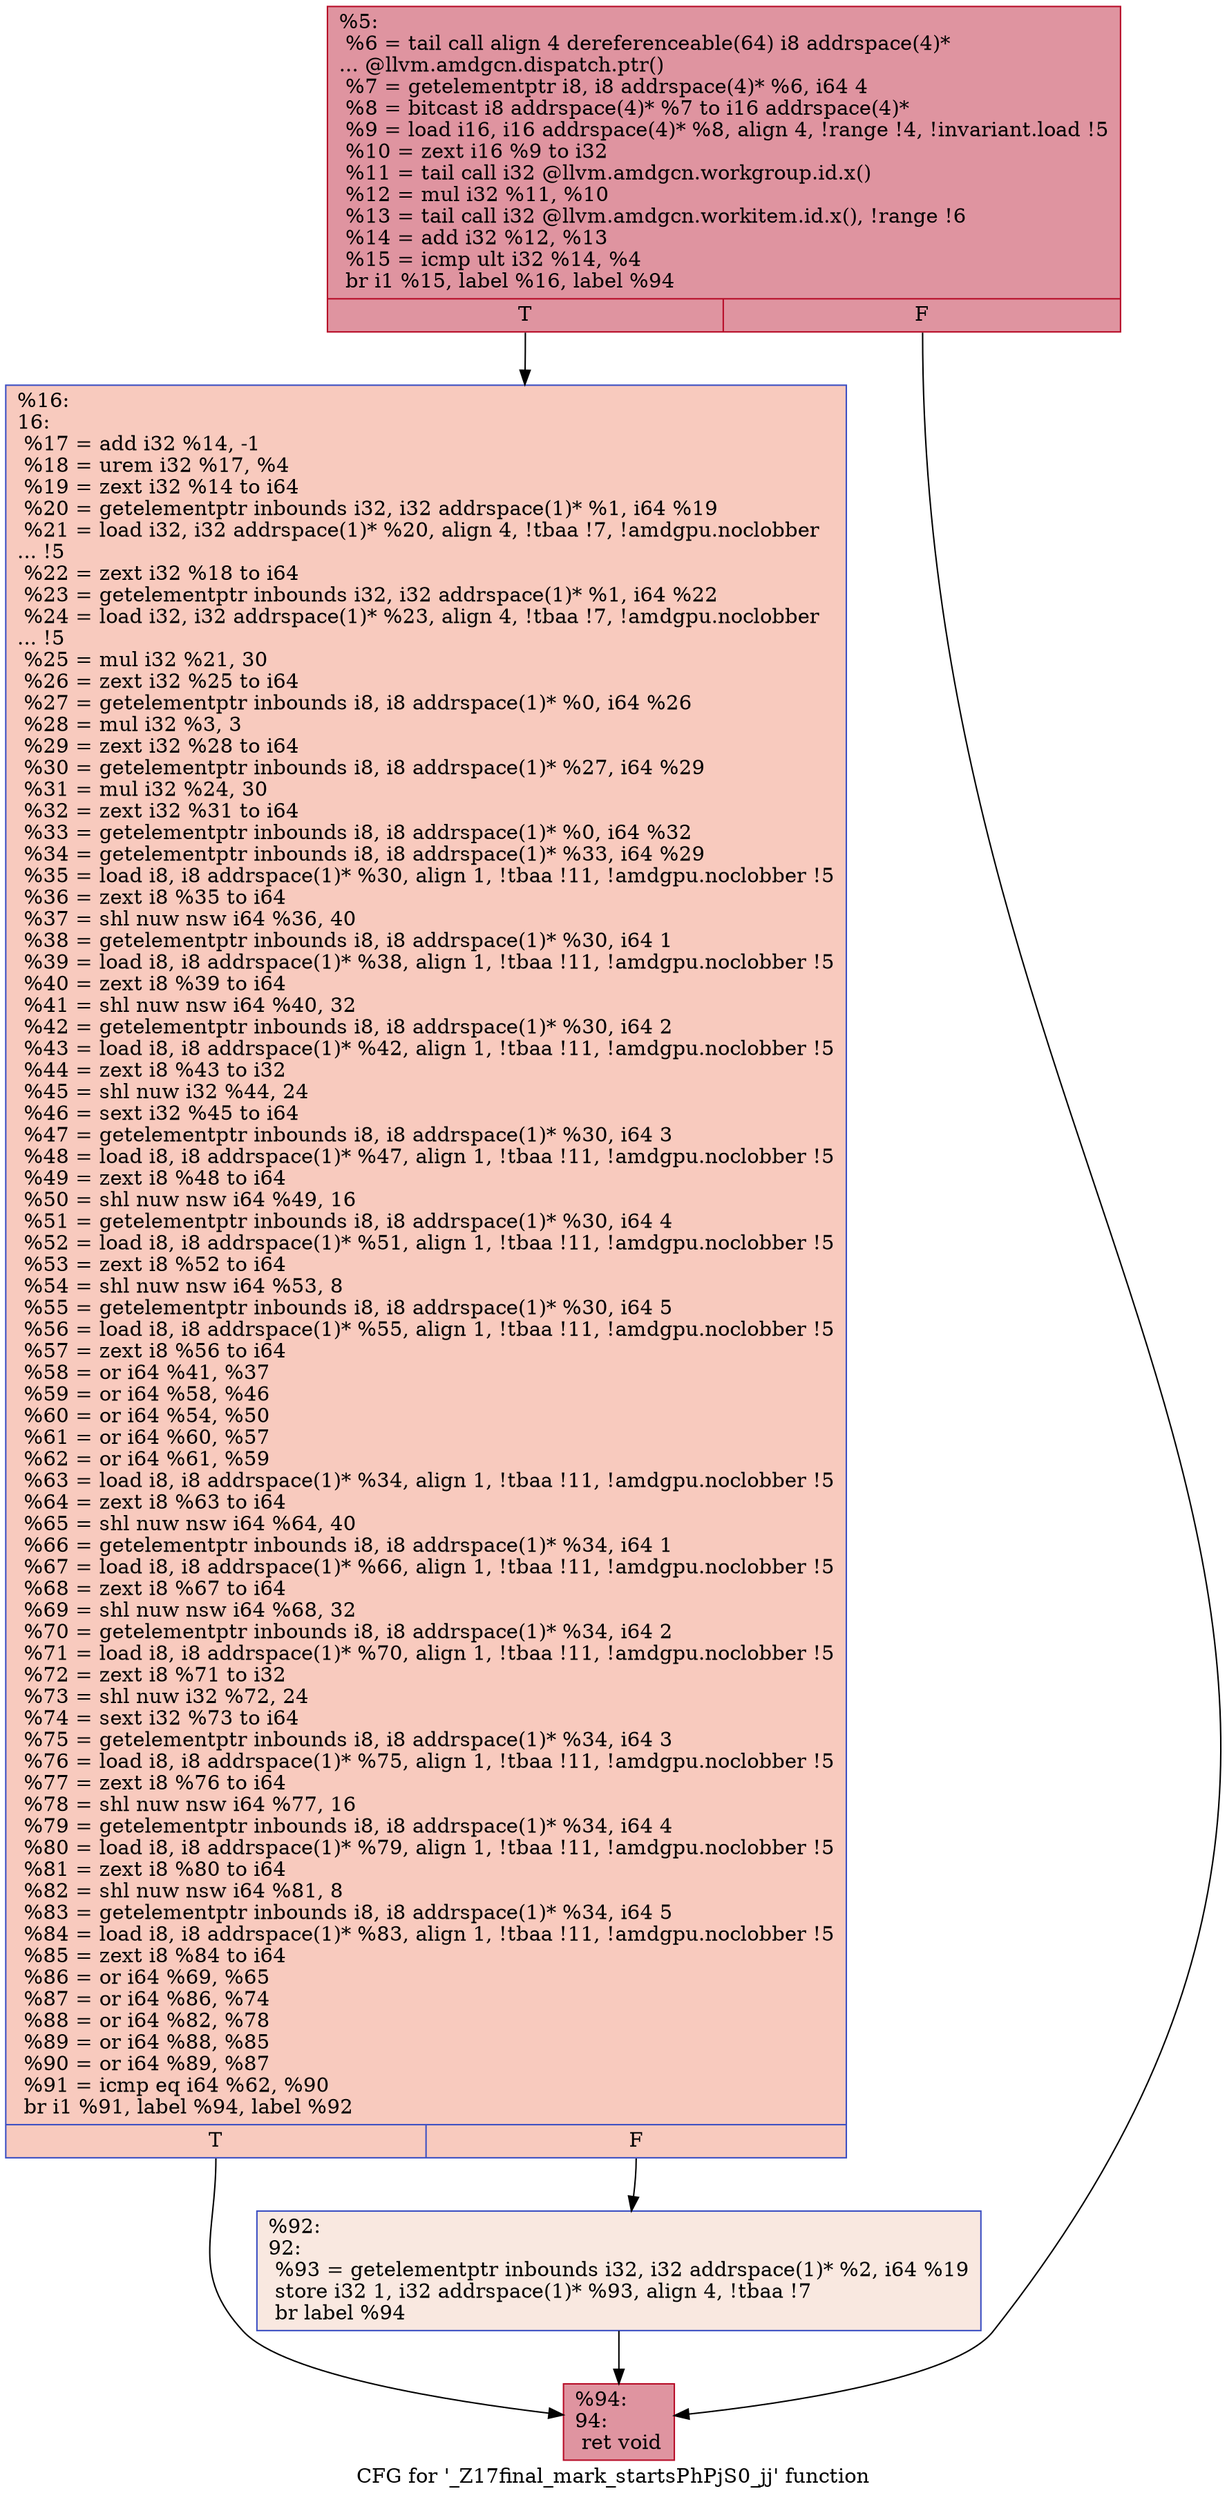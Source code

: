 digraph "CFG for '_Z17final_mark_startsPhPjS0_jj' function" {
	label="CFG for '_Z17final_mark_startsPhPjS0_jj' function";

	Node0x5b82dc0 [shape=record,color="#b70d28ff", style=filled, fillcolor="#b70d2870",label="{%5:\l  %6 = tail call align 4 dereferenceable(64) i8 addrspace(4)*\l... @llvm.amdgcn.dispatch.ptr()\l  %7 = getelementptr i8, i8 addrspace(4)* %6, i64 4\l  %8 = bitcast i8 addrspace(4)* %7 to i16 addrspace(4)*\l  %9 = load i16, i16 addrspace(4)* %8, align 4, !range !4, !invariant.load !5\l  %10 = zext i16 %9 to i32\l  %11 = tail call i32 @llvm.amdgcn.workgroup.id.x()\l  %12 = mul i32 %11, %10\l  %13 = tail call i32 @llvm.amdgcn.workitem.id.x(), !range !6\l  %14 = add i32 %12, %13\l  %15 = icmp ult i32 %14, %4\l  br i1 %15, label %16, label %94\l|{<s0>T|<s1>F}}"];
	Node0x5b82dc0:s0 -> Node0x5b84c80;
	Node0x5b82dc0:s1 -> Node0x5b84d10;
	Node0x5b84c80 [shape=record,color="#3d50c3ff", style=filled, fillcolor="#ef886b70",label="{%16:\l16:                                               \l  %17 = add i32 %14, -1\l  %18 = urem i32 %17, %4\l  %19 = zext i32 %14 to i64\l  %20 = getelementptr inbounds i32, i32 addrspace(1)* %1, i64 %19\l  %21 = load i32, i32 addrspace(1)* %20, align 4, !tbaa !7, !amdgpu.noclobber\l... !5\l  %22 = zext i32 %18 to i64\l  %23 = getelementptr inbounds i32, i32 addrspace(1)* %1, i64 %22\l  %24 = load i32, i32 addrspace(1)* %23, align 4, !tbaa !7, !amdgpu.noclobber\l... !5\l  %25 = mul i32 %21, 30\l  %26 = zext i32 %25 to i64\l  %27 = getelementptr inbounds i8, i8 addrspace(1)* %0, i64 %26\l  %28 = mul i32 %3, 3\l  %29 = zext i32 %28 to i64\l  %30 = getelementptr inbounds i8, i8 addrspace(1)* %27, i64 %29\l  %31 = mul i32 %24, 30\l  %32 = zext i32 %31 to i64\l  %33 = getelementptr inbounds i8, i8 addrspace(1)* %0, i64 %32\l  %34 = getelementptr inbounds i8, i8 addrspace(1)* %33, i64 %29\l  %35 = load i8, i8 addrspace(1)* %30, align 1, !tbaa !11, !amdgpu.noclobber !5\l  %36 = zext i8 %35 to i64\l  %37 = shl nuw nsw i64 %36, 40\l  %38 = getelementptr inbounds i8, i8 addrspace(1)* %30, i64 1\l  %39 = load i8, i8 addrspace(1)* %38, align 1, !tbaa !11, !amdgpu.noclobber !5\l  %40 = zext i8 %39 to i64\l  %41 = shl nuw nsw i64 %40, 32\l  %42 = getelementptr inbounds i8, i8 addrspace(1)* %30, i64 2\l  %43 = load i8, i8 addrspace(1)* %42, align 1, !tbaa !11, !amdgpu.noclobber !5\l  %44 = zext i8 %43 to i32\l  %45 = shl nuw i32 %44, 24\l  %46 = sext i32 %45 to i64\l  %47 = getelementptr inbounds i8, i8 addrspace(1)* %30, i64 3\l  %48 = load i8, i8 addrspace(1)* %47, align 1, !tbaa !11, !amdgpu.noclobber !5\l  %49 = zext i8 %48 to i64\l  %50 = shl nuw nsw i64 %49, 16\l  %51 = getelementptr inbounds i8, i8 addrspace(1)* %30, i64 4\l  %52 = load i8, i8 addrspace(1)* %51, align 1, !tbaa !11, !amdgpu.noclobber !5\l  %53 = zext i8 %52 to i64\l  %54 = shl nuw nsw i64 %53, 8\l  %55 = getelementptr inbounds i8, i8 addrspace(1)* %30, i64 5\l  %56 = load i8, i8 addrspace(1)* %55, align 1, !tbaa !11, !amdgpu.noclobber !5\l  %57 = zext i8 %56 to i64\l  %58 = or i64 %41, %37\l  %59 = or i64 %58, %46\l  %60 = or i64 %54, %50\l  %61 = or i64 %60, %57\l  %62 = or i64 %61, %59\l  %63 = load i8, i8 addrspace(1)* %34, align 1, !tbaa !11, !amdgpu.noclobber !5\l  %64 = zext i8 %63 to i64\l  %65 = shl nuw nsw i64 %64, 40\l  %66 = getelementptr inbounds i8, i8 addrspace(1)* %34, i64 1\l  %67 = load i8, i8 addrspace(1)* %66, align 1, !tbaa !11, !amdgpu.noclobber !5\l  %68 = zext i8 %67 to i64\l  %69 = shl nuw nsw i64 %68, 32\l  %70 = getelementptr inbounds i8, i8 addrspace(1)* %34, i64 2\l  %71 = load i8, i8 addrspace(1)* %70, align 1, !tbaa !11, !amdgpu.noclobber !5\l  %72 = zext i8 %71 to i32\l  %73 = shl nuw i32 %72, 24\l  %74 = sext i32 %73 to i64\l  %75 = getelementptr inbounds i8, i8 addrspace(1)* %34, i64 3\l  %76 = load i8, i8 addrspace(1)* %75, align 1, !tbaa !11, !amdgpu.noclobber !5\l  %77 = zext i8 %76 to i64\l  %78 = shl nuw nsw i64 %77, 16\l  %79 = getelementptr inbounds i8, i8 addrspace(1)* %34, i64 4\l  %80 = load i8, i8 addrspace(1)* %79, align 1, !tbaa !11, !amdgpu.noclobber !5\l  %81 = zext i8 %80 to i64\l  %82 = shl nuw nsw i64 %81, 8\l  %83 = getelementptr inbounds i8, i8 addrspace(1)* %34, i64 5\l  %84 = load i8, i8 addrspace(1)* %83, align 1, !tbaa !11, !amdgpu.noclobber !5\l  %85 = zext i8 %84 to i64\l  %86 = or i64 %69, %65\l  %87 = or i64 %86, %74\l  %88 = or i64 %82, %78\l  %89 = or i64 %88, %85\l  %90 = or i64 %89, %87\l  %91 = icmp eq i64 %62, %90\l  br i1 %91, label %94, label %92\l|{<s0>T|<s1>F}}"];
	Node0x5b84c80:s0 -> Node0x5b84d10;
	Node0x5b84c80:s1 -> Node0x5b89380;
	Node0x5b89380 [shape=record,color="#3d50c3ff", style=filled, fillcolor="#f1ccb870",label="{%92:\l92:                                               \l  %93 = getelementptr inbounds i32, i32 addrspace(1)* %2, i64 %19\l  store i32 1, i32 addrspace(1)* %93, align 4, !tbaa !7\l  br label %94\l}"];
	Node0x5b89380 -> Node0x5b84d10;
	Node0x5b84d10 [shape=record,color="#b70d28ff", style=filled, fillcolor="#b70d2870",label="{%94:\l94:                                               \l  ret void\l}"];
}
